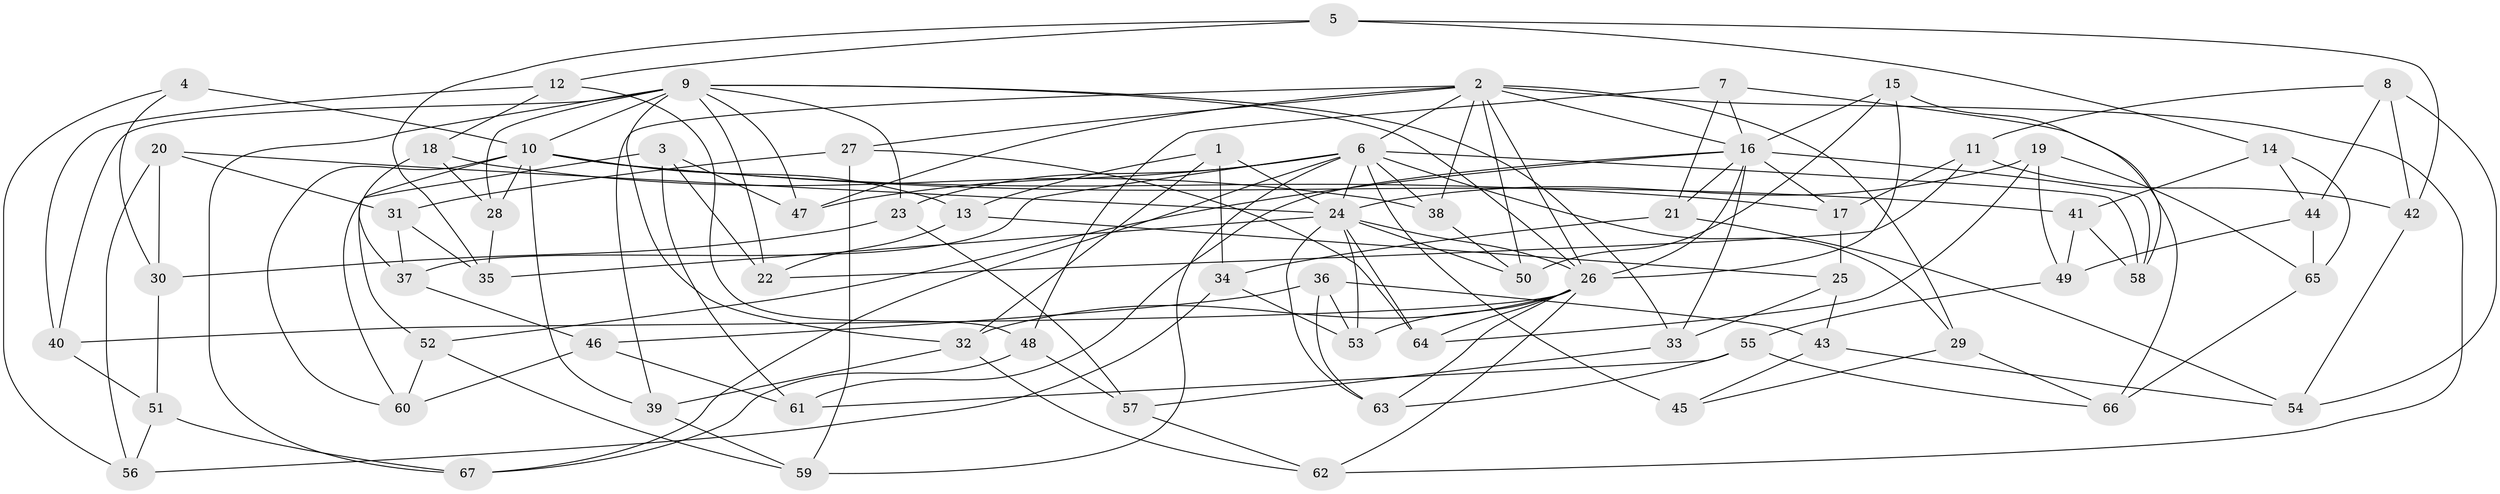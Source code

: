 // original degree distribution, {4: 1.0}
// Generated by graph-tools (version 1.1) at 2025/53/03/04/25 22:53:36]
// undirected, 67 vertices, 155 edges
graph export_dot {
  node [color=gray90,style=filled];
  1;
  2;
  3;
  4;
  5;
  6;
  7;
  8;
  9;
  10;
  11;
  12;
  13;
  14;
  15;
  16;
  17;
  18;
  19;
  20;
  21;
  22;
  23;
  24;
  25;
  26;
  27;
  28;
  29;
  30;
  31;
  32;
  33;
  34;
  35;
  36;
  37;
  38;
  39;
  40;
  41;
  42;
  43;
  44;
  45;
  46;
  47;
  48;
  49;
  50;
  51;
  52;
  53;
  54;
  55;
  56;
  57;
  58;
  59;
  60;
  61;
  62;
  63;
  64;
  65;
  66;
  67;
  1 -- 13 [weight=1.0];
  1 -- 24 [weight=1.0];
  1 -- 32 [weight=1.0];
  1 -- 34 [weight=1.0];
  2 -- 6 [weight=1.0];
  2 -- 16 [weight=1.0];
  2 -- 26 [weight=1.0];
  2 -- 27 [weight=1.0];
  2 -- 29 [weight=1.0];
  2 -- 38 [weight=1.0];
  2 -- 39 [weight=1.0];
  2 -- 47 [weight=1.0];
  2 -- 50 [weight=1.0];
  2 -- 62 [weight=1.0];
  3 -- 22 [weight=1.0];
  3 -- 47 [weight=1.0];
  3 -- 60 [weight=1.0];
  3 -- 61 [weight=1.0];
  4 -- 10 [weight=2.0];
  4 -- 30 [weight=1.0];
  4 -- 56 [weight=1.0];
  5 -- 12 [weight=1.0];
  5 -- 14 [weight=1.0];
  5 -- 35 [weight=1.0];
  5 -- 42 [weight=1.0];
  6 -- 23 [weight=1.0];
  6 -- 24 [weight=1.0];
  6 -- 29 [weight=1.0];
  6 -- 37 [weight=1.0];
  6 -- 38 [weight=1.0];
  6 -- 45 [weight=2.0];
  6 -- 47 [weight=1.0];
  6 -- 58 [weight=1.0];
  6 -- 59 [weight=1.0];
  6 -- 67 [weight=1.0];
  7 -- 16 [weight=1.0];
  7 -- 21 [weight=1.0];
  7 -- 48 [weight=1.0];
  7 -- 66 [weight=1.0];
  8 -- 11 [weight=1.0];
  8 -- 42 [weight=1.0];
  8 -- 44 [weight=1.0];
  8 -- 54 [weight=1.0];
  9 -- 10 [weight=1.0];
  9 -- 22 [weight=1.0];
  9 -- 23 [weight=1.0];
  9 -- 26 [weight=1.0];
  9 -- 28 [weight=1.0];
  9 -- 32 [weight=1.0];
  9 -- 33 [weight=1.0];
  9 -- 40 [weight=1.0];
  9 -- 47 [weight=1.0];
  9 -- 67 [weight=1.0];
  10 -- 13 [weight=1.0];
  10 -- 17 [weight=1.0];
  10 -- 28 [weight=1.0];
  10 -- 39 [weight=1.0];
  10 -- 41 [weight=1.0];
  10 -- 52 [weight=1.0];
  10 -- 60 [weight=1.0];
  11 -- 17 [weight=1.0];
  11 -- 22 [weight=1.0];
  11 -- 42 [weight=1.0];
  12 -- 18 [weight=1.0];
  12 -- 40 [weight=1.0];
  12 -- 48 [weight=1.0];
  13 -- 22 [weight=1.0];
  13 -- 25 [weight=1.0];
  14 -- 41 [weight=1.0];
  14 -- 44 [weight=1.0];
  14 -- 65 [weight=1.0];
  15 -- 16 [weight=1.0];
  15 -- 26 [weight=1.0];
  15 -- 50 [weight=1.0];
  15 -- 58 [weight=1.0];
  16 -- 17 [weight=1.0];
  16 -- 21 [weight=1.0];
  16 -- 26 [weight=1.0];
  16 -- 33 [weight=1.0];
  16 -- 52 [weight=1.0];
  16 -- 58 [weight=1.0];
  16 -- 61 [weight=1.0];
  17 -- 25 [weight=1.0];
  18 -- 28 [weight=1.0];
  18 -- 37 [weight=1.0];
  18 -- 38 [weight=1.0];
  19 -- 24 [weight=1.0];
  19 -- 49 [weight=1.0];
  19 -- 64 [weight=1.0];
  19 -- 65 [weight=1.0];
  20 -- 24 [weight=1.0];
  20 -- 30 [weight=1.0];
  20 -- 31 [weight=1.0];
  20 -- 56 [weight=1.0];
  21 -- 34 [weight=1.0];
  21 -- 54 [weight=1.0];
  23 -- 30 [weight=1.0];
  23 -- 57 [weight=1.0];
  24 -- 26 [weight=1.0];
  24 -- 35 [weight=1.0];
  24 -- 50 [weight=1.0];
  24 -- 53 [weight=1.0];
  24 -- 63 [weight=1.0];
  24 -- 64 [weight=1.0];
  25 -- 33 [weight=1.0];
  25 -- 43 [weight=1.0];
  26 -- 32 [weight=2.0];
  26 -- 40 [weight=1.0];
  26 -- 53 [weight=1.0];
  26 -- 62 [weight=1.0];
  26 -- 63 [weight=1.0];
  26 -- 64 [weight=1.0];
  27 -- 31 [weight=1.0];
  27 -- 59 [weight=1.0];
  27 -- 64 [weight=1.0];
  28 -- 35 [weight=1.0];
  29 -- 45 [weight=1.0];
  29 -- 66 [weight=1.0];
  30 -- 51 [weight=1.0];
  31 -- 35 [weight=1.0];
  31 -- 37 [weight=1.0];
  32 -- 39 [weight=1.0];
  32 -- 62 [weight=1.0];
  33 -- 57 [weight=1.0];
  34 -- 53 [weight=1.0];
  34 -- 56 [weight=1.0];
  36 -- 43 [weight=1.0];
  36 -- 46 [weight=1.0];
  36 -- 53 [weight=1.0];
  36 -- 63 [weight=1.0];
  37 -- 46 [weight=1.0];
  38 -- 50 [weight=1.0];
  39 -- 59 [weight=1.0];
  40 -- 51 [weight=1.0];
  41 -- 49 [weight=1.0];
  41 -- 58 [weight=1.0];
  42 -- 54 [weight=1.0];
  43 -- 45 [weight=1.0];
  43 -- 54 [weight=1.0];
  44 -- 49 [weight=1.0];
  44 -- 65 [weight=1.0];
  46 -- 60 [weight=1.0];
  46 -- 61 [weight=1.0];
  48 -- 57 [weight=1.0];
  48 -- 67 [weight=1.0];
  49 -- 55 [weight=1.0];
  51 -- 56 [weight=1.0];
  51 -- 67 [weight=1.0];
  52 -- 59 [weight=1.0];
  52 -- 60 [weight=1.0];
  55 -- 61 [weight=1.0];
  55 -- 63 [weight=1.0];
  55 -- 66 [weight=1.0];
  57 -- 62 [weight=1.0];
  65 -- 66 [weight=1.0];
}
